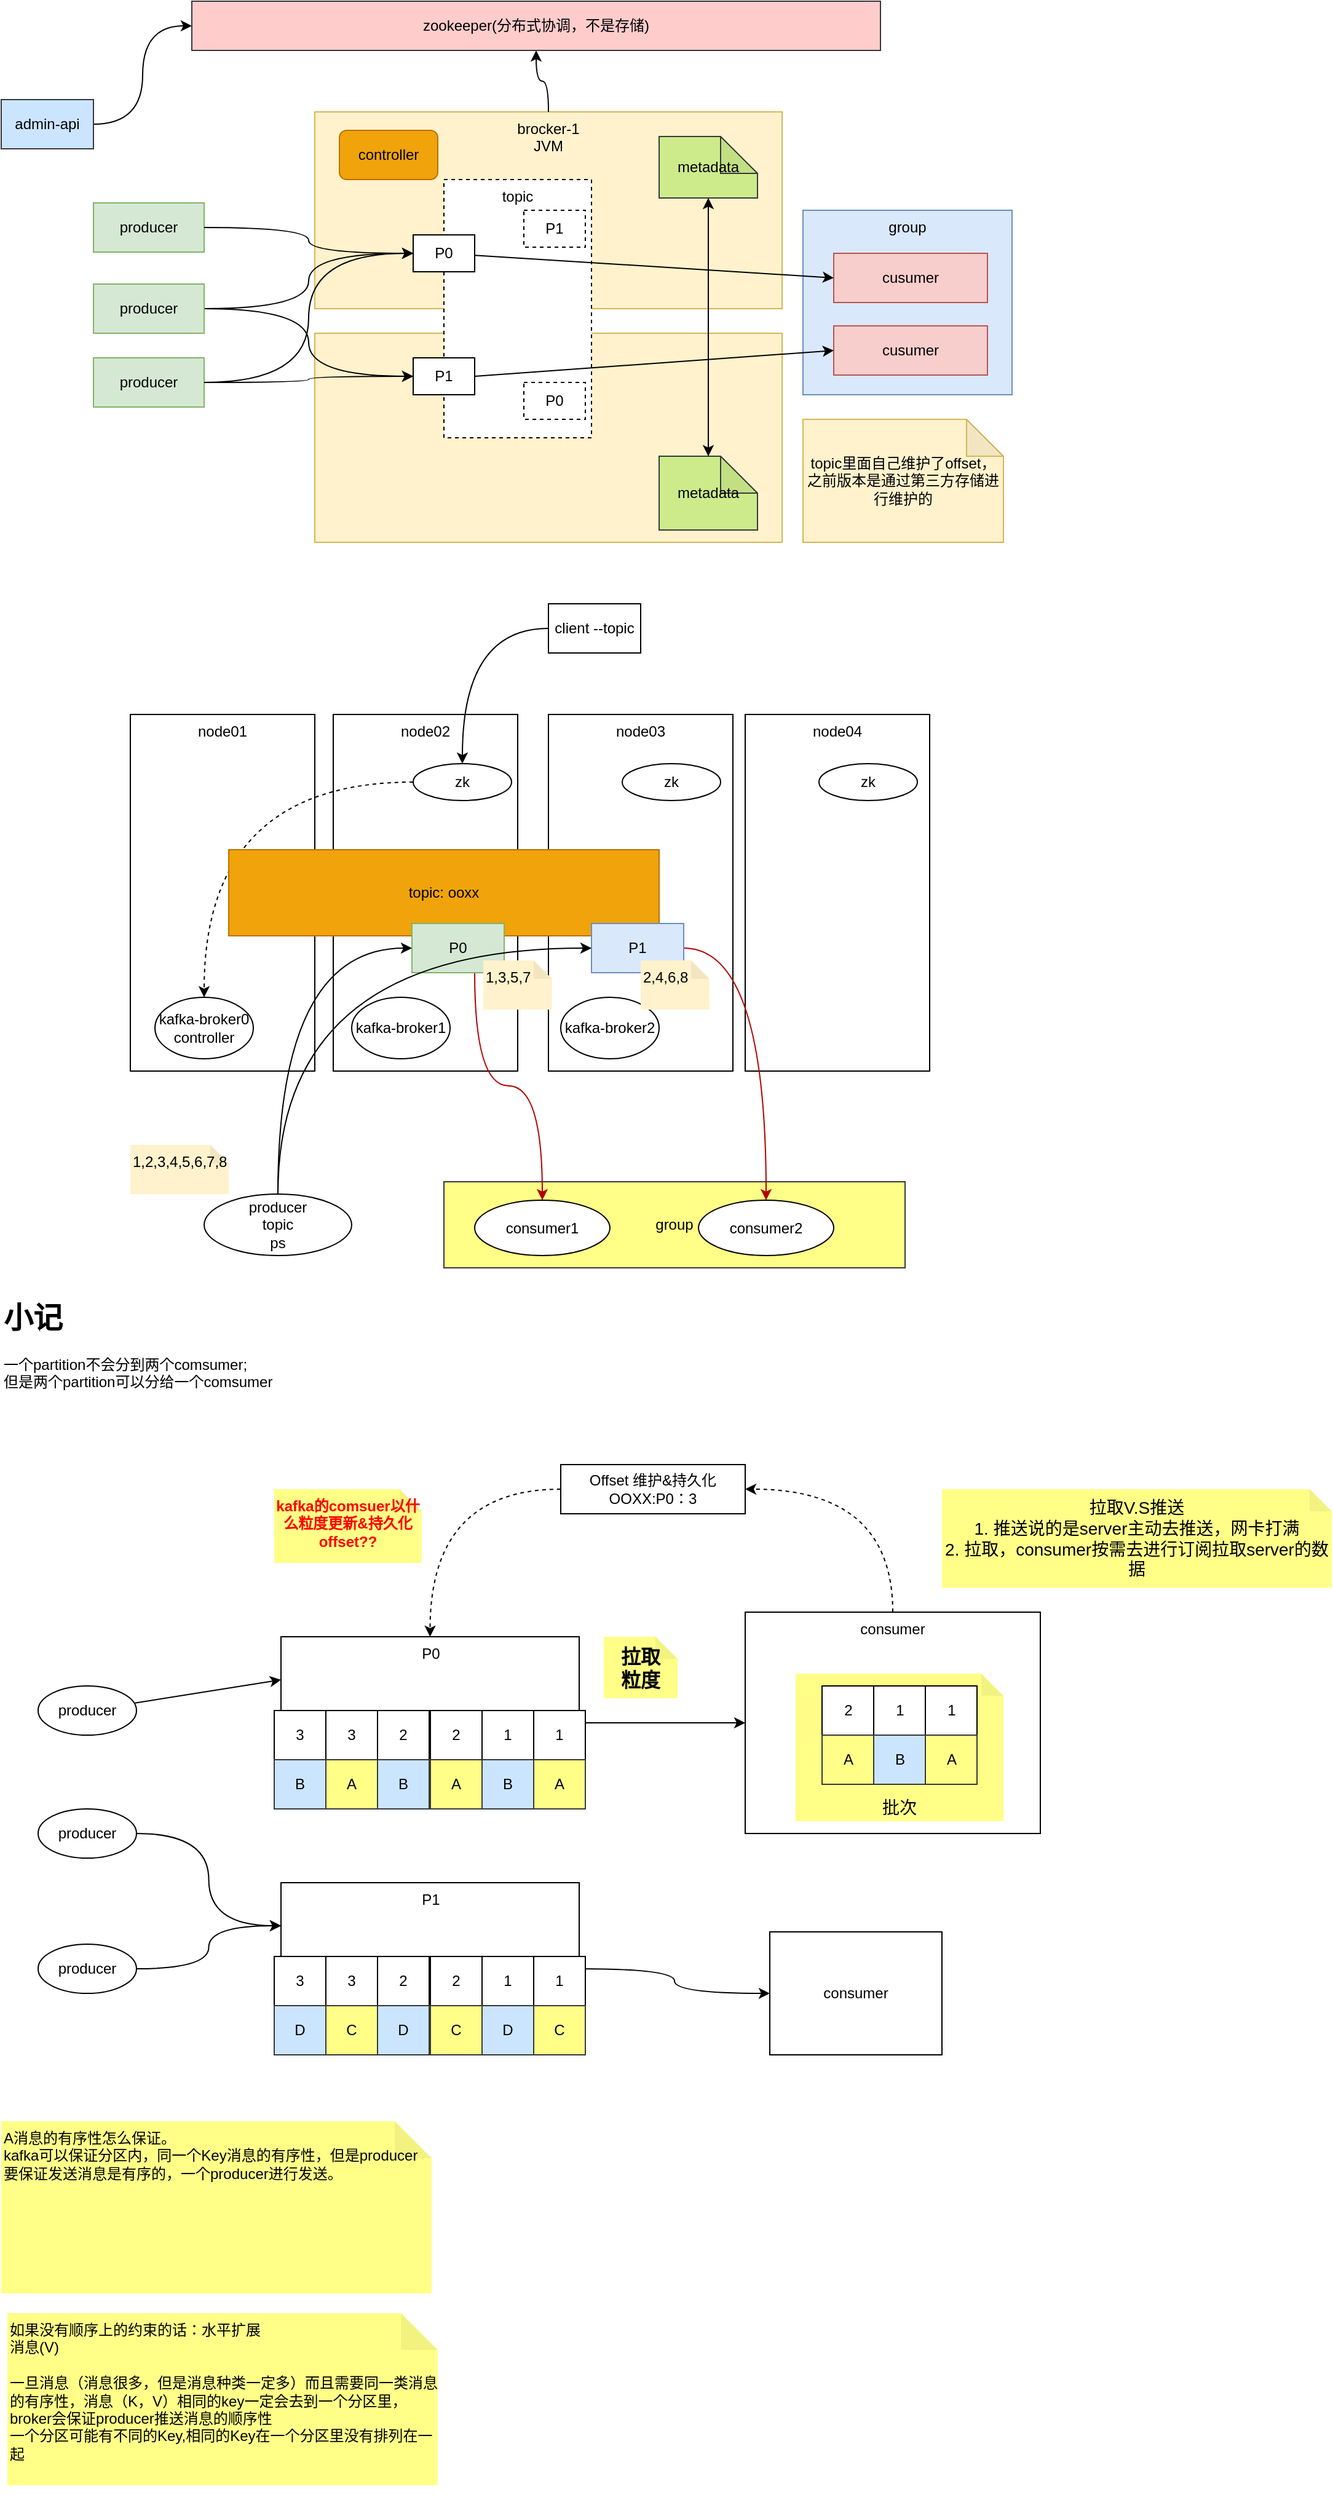 <mxfile version="24.4.5" type="github">
  <diagram name="第 1 页" id="M_x8-9DKoYfC3ThnBNaP">
    <mxGraphModel dx="794" dy="420" grid="1" gridSize="10" guides="1" tooltips="1" connect="1" arrows="1" fold="1" page="1" pageScale="1" pageWidth="827" pageHeight="1169" math="0" shadow="0">
      <root>
        <mxCell id="0" />
        <mxCell id="1" parent="0" />
        <mxCell id="aGrZsIu07CaAuVC8-_KM-91" style="edgeStyle=orthogonalEdgeStyle;curved=1;rounded=0;orthogonalLoop=1;jettySize=auto;html=1;entryX=1;entryY=0.5;entryDx=0;entryDy=0;dashed=1;" parent="1" source="aGrZsIu07CaAuVC8-_KM-76" target="aGrZsIu07CaAuVC8-_KM-90" edge="1">
          <mxGeometry relative="1" as="geometry" />
        </mxCell>
        <mxCell id="aGrZsIu07CaAuVC8-_KM-76" value="consumer" style="rounded=0;whiteSpace=wrap;html=1;align=center;verticalAlign=top;" parent="1" vertex="1">
          <mxGeometry x="610" y="1340" width="240" height="180" as="geometry" />
        </mxCell>
        <mxCell id="aGrZsIu07CaAuVC8-_KM-89" value="批次" style="shape=note;whiteSpace=wrap;html=1;backgroundOutline=1;darkOpacity=0.05;fillColor=#ffff88;strokeColor=none;horizontal=1;align=center;verticalAlign=bottom;size=18;fontSize=14;" parent="1" vertex="1">
          <mxGeometry x="651" y="1390" width="169" height="120" as="geometry" />
        </mxCell>
        <mxCell id="aGrZsIu07CaAuVC8-_KM-38" value="group" style="rounded=0;whiteSpace=wrap;html=1;align=center;verticalAlign=middle;fillColor=#ffff88;strokeColor=#36393d;" parent="1" vertex="1">
          <mxGeometry x="365" y="990" width="375" height="70" as="geometry" />
        </mxCell>
        <mxCell id="SnEAZ-Wm8pNj-YNNooDd-13" value="brocker-2&lt;div&gt;JVM&lt;/div&gt;" style="rounded=0;whiteSpace=wrap;html=1;align=center;verticalAlign=top;horizontal=1;fillColor=#fff2cc;strokeColor=#d6b656;" parent="1" vertex="1">
          <mxGeometry x="260" y="300" width="380" height="170" as="geometry" />
        </mxCell>
        <mxCell id="SnEAZ-Wm8pNj-YNNooDd-12" value="brocker-1&lt;div&gt;JVM&lt;/div&gt;" style="rounded=0;whiteSpace=wrap;html=1;align=center;verticalAlign=top;horizontal=1;fillColor=#fff2cc;strokeColor=#d6b656;" parent="1" vertex="1">
          <mxGeometry x="260" y="120" width="380" height="160" as="geometry" />
        </mxCell>
        <mxCell id="SnEAZ-Wm8pNj-YNNooDd-2" value="producer" style="rounded=0;whiteSpace=wrap;html=1;fillColor=#d5e8d4;strokeColor=#82b366;" parent="1" vertex="1">
          <mxGeometry x="80" y="194" width="90" height="40" as="geometry" />
        </mxCell>
        <mxCell id="SnEAZ-Wm8pNj-YNNooDd-28" style="edgeStyle=orthogonalEdgeStyle;rounded=0;orthogonalLoop=1;jettySize=auto;html=1;entryX=0;entryY=0.5;entryDx=0;entryDy=0;curved=1;" parent="1" source="SnEAZ-Wm8pNj-YNNooDd-3" target="SnEAZ-Wm8pNj-YNNooDd-15" edge="1">
          <mxGeometry relative="1" as="geometry" />
        </mxCell>
        <mxCell id="SnEAZ-Wm8pNj-YNNooDd-29" style="edgeStyle=orthogonalEdgeStyle;rounded=0;orthogonalLoop=1;jettySize=auto;html=1;entryX=0;entryY=0.5;entryDx=0;entryDy=0;curved=1;" parent="1" source="SnEAZ-Wm8pNj-YNNooDd-3" target="SnEAZ-Wm8pNj-YNNooDd-16" edge="1">
          <mxGeometry relative="1" as="geometry" />
        </mxCell>
        <mxCell id="SnEAZ-Wm8pNj-YNNooDd-3" value="producer" style="rounded=0;whiteSpace=wrap;html=1;fillColor=#d5e8d4;strokeColor=#82b366;" parent="1" vertex="1">
          <mxGeometry x="80" y="260" width="90" height="40" as="geometry" />
        </mxCell>
        <mxCell id="SnEAZ-Wm8pNj-YNNooDd-4" value="producer" style="rounded=0;whiteSpace=wrap;html=1;fillColor=#d5e8d4;strokeColor=#82b366;" parent="1" vertex="1">
          <mxGeometry x="80" y="320" width="90" height="40" as="geometry" />
        </mxCell>
        <mxCell id="SnEAZ-Wm8pNj-YNNooDd-20" style="edgeStyle=orthogonalEdgeStyle;rounded=0;orthogonalLoop=1;jettySize=auto;html=1;exitX=0.5;exitY=0;exitDx=0;exitDy=0;entryX=0.5;entryY=1;entryDx=0;entryDy=0;curved=1;" parent="1" source="SnEAZ-Wm8pNj-YNNooDd-12" target="SnEAZ-Wm8pNj-YNNooDd-19" edge="1">
          <mxGeometry relative="1" as="geometry" />
        </mxCell>
        <mxCell id="SnEAZ-Wm8pNj-YNNooDd-14" value="topic" style="rounded=0;whiteSpace=wrap;html=1;dashed=1;verticalAlign=top;" parent="1" vertex="1">
          <mxGeometry x="365" y="175" width="120" height="210" as="geometry" />
        </mxCell>
        <mxCell id="SnEAZ-Wm8pNj-YNNooDd-15" value="P0" style="rounded=0;whiteSpace=wrap;html=1;align=center;verticalAlign=middle;" parent="1" vertex="1">
          <mxGeometry x="340" y="220" width="50" height="30" as="geometry" />
        </mxCell>
        <mxCell id="SnEAZ-Wm8pNj-YNNooDd-16" value="P1" style="rounded=0;whiteSpace=wrap;html=1;align=center;verticalAlign=middle;" parent="1" vertex="1">
          <mxGeometry x="340" y="320" width="50" height="30" as="geometry" />
        </mxCell>
        <mxCell id="SnEAZ-Wm8pNj-YNNooDd-17" value="P1" style="rounded=0;whiteSpace=wrap;html=1;align=center;verticalAlign=middle;dashed=1;" parent="1" vertex="1">
          <mxGeometry x="430" y="200" width="50" height="30" as="geometry" />
        </mxCell>
        <mxCell id="SnEAZ-Wm8pNj-YNNooDd-18" value="P0" style="rounded=0;whiteSpace=wrap;html=1;align=center;verticalAlign=middle;dashed=1;" parent="1" vertex="1">
          <mxGeometry x="430" y="340" width="50" height="30" as="geometry" />
        </mxCell>
        <mxCell id="SnEAZ-Wm8pNj-YNNooDd-19" value="zookeeper(分布式协调，不是存储)" style="rounded=0;whiteSpace=wrap;html=1;fillColor=#ffcccc;strokeColor=#36393d;" parent="1" vertex="1">
          <mxGeometry x="160" y="30" width="560" height="40" as="geometry" />
        </mxCell>
        <mxCell id="SnEAZ-Wm8pNj-YNNooDd-23" style="edgeStyle=orthogonalEdgeStyle;rounded=0;orthogonalLoop=1;jettySize=auto;html=1;entryX=0;entryY=0.5;entryDx=0;entryDy=0;curved=1;" parent="1" source="SnEAZ-Wm8pNj-YNNooDd-21" target="SnEAZ-Wm8pNj-YNNooDd-19" edge="1">
          <mxGeometry relative="1" as="geometry" />
        </mxCell>
        <mxCell id="SnEAZ-Wm8pNj-YNNooDd-21" value="admin-api" style="rounded=0;whiteSpace=wrap;html=1;align=center;verticalAlign=middle;fillColor=#cce5ff;strokeColor=#36393d;" parent="1" vertex="1">
          <mxGeometry x="5" y="110" width="75" height="40" as="geometry" />
        </mxCell>
        <mxCell id="SnEAZ-Wm8pNj-YNNooDd-24" style="edgeStyle=orthogonalEdgeStyle;rounded=0;orthogonalLoop=1;jettySize=auto;html=1;entryX=0;entryY=0.5;entryDx=0;entryDy=0;curved=1;" parent="1" source="SnEAZ-Wm8pNj-YNNooDd-2" target="SnEAZ-Wm8pNj-YNNooDd-15" edge="1">
          <mxGeometry relative="1" as="geometry" />
        </mxCell>
        <mxCell id="SnEAZ-Wm8pNj-YNNooDd-25" style="edgeStyle=orthogonalEdgeStyle;rounded=0;orthogonalLoop=1;jettySize=auto;html=1;curved=1;" parent="1" source="SnEAZ-Wm8pNj-YNNooDd-4" target="SnEAZ-Wm8pNj-YNNooDd-16" edge="1">
          <mxGeometry relative="1" as="geometry" />
        </mxCell>
        <mxCell id="SnEAZ-Wm8pNj-YNNooDd-26" style="edgeStyle=orthogonalEdgeStyle;rounded=0;orthogonalLoop=1;jettySize=auto;html=1;entryX=0;entryY=0.5;entryDx=0;entryDy=0;curved=1;" parent="1" source="SnEAZ-Wm8pNj-YNNooDd-4" target="SnEAZ-Wm8pNj-YNNooDd-15" edge="1">
          <mxGeometry relative="1" as="geometry" />
        </mxCell>
        <mxCell id="SnEAZ-Wm8pNj-YNNooDd-30" value="metadata" style="shape=note;whiteSpace=wrap;html=1;backgroundOutline=1;darkOpacity=0.05;fillColor=#cdeb8b;strokeColor=#36393d;" parent="1" vertex="1">
          <mxGeometry x="540" y="140" width="80" height="50" as="geometry" />
        </mxCell>
        <mxCell id="SnEAZ-Wm8pNj-YNNooDd-31" value="metadata" style="shape=note;whiteSpace=wrap;html=1;backgroundOutline=1;darkOpacity=0.05;fillColor=#cdeb8b;strokeColor=#36393d;" parent="1" vertex="1">
          <mxGeometry x="540" y="400" width="80" height="60" as="geometry" />
        </mxCell>
        <mxCell id="SnEAZ-Wm8pNj-YNNooDd-33" value="" style="endArrow=classic;startArrow=classic;html=1;rounded=0;entryX=0.5;entryY=1;entryDx=0;entryDy=0;entryPerimeter=0;exitX=0.5;exitY=0;exitDx=0;exitDy=0;exitPerimeter=0;" parent="1" source="SnEAZ-Wm8pNj-YNNooDd-31" target="SnEAZ-Wm8pNj-YNNooDd-30" edge="1">
          <mxGeometry width="50" height="50" relative="1" as="geometry">
            <mxPoint x="540" y="310" as="sourcePoint" />
            <mxPoint x="590" y="260" as="targetPoint" />
          </mxGeometry>
        </mxCell>
        <mxCell id="SnEAZ-Wm8pNj-YNNooDd-35" value="topic里面自己维护了offset，之前版本是通过第三方存储进行维护的" style="shape=note;whiteSpace=wrap;html=1;backgroundOutline=1;darkOpacity=0.05;fillColor=#fff2cc;strokeColor=#d6b656;horizontal=1;align=center;verticalAlign=middle;" parent="1" vertex="1">
          <mxGeometry x="657" y="370" width="163" height="100" as="geometry" />
        </mxCell>
        <mxCell id="aGrZsIu07CaAuVC8-_KM-1" value="group" style="rounded=0;whiteSpace=wrap;html=1;align=center;verticalAlign=top;fillColor=#dae8fc;strokeColor=#6c8ebf;" parent="1" vertex="1">
          <mxGeometry x="657" y="200" width="170" height="150" as="geometry" />
        </mxCell>
        <mxCell id="aGrZsIu07CaAuVC8-_KM-2" value="cusumer" style="rounded=0;whiteSpace=wrap;html=1;align=center;verticalAlign=middle;fillColor=#f8cecc;strokeColor=#b85450;" parent="1" vertex="1">
          <mxGeometry x="682" y="235" width="125" height="40" as="geometry" />
        </mxCell>
        <mxCell id="aGrZsIu07CaAuVC8-_KM-3" value="cusumer" style="rounded=0;whiteSpace=wrap;html=1;align=center;verticalAlign=middle;fillColor=#f8cecc;strokeColor=#b85450;" parent="1" vertex="1">
          <mxGeometry x="682" y="294" width="125" height="40" as="geometry" />
        </mxCell>
        <mxCell id="aGrZsIu07CaAuVC8-_KM-6" style="rounded=0;orthogonalLoop=1;jettySize=auto;html=1;exitX=1;exitY=0.5;exitDx=0;exitDy=0;entryX=0;entryY=0.5;entryDx=0;entryDy=0;" parent="1" source="SnEAZ-Wm8pNj-YNNooDd-16" target="aGrZsIu07CaAuVC8-_KM-3" edge="1">
          <mxGeometry relative="1" as="geometry" />
        </mxCell>
        <mxCell id="aGrZsIu07CaAuVC8-_KM-4" style="rounded=1;orthogonalLoop=1;jettySize=auto;html=1;entryX=0;entryY=0.5;entryDx=0;entryDy=0;curved=0;" parent="1" source="SnEAZ-Wm8pNj-YNNooDd-15" target="aGrZsIu07CaAuVC8-_KM-2" edge="1">
          <mxGeometry relative="1" as="geometry" />
        </mxCell>
        <mxCell id="aGrZsIu07CaAuVC8-_KM-7" value="controller" style="rounded=1;whiteSpace=wrap;html=1;fillColor=#f0a30a;fontColor=#000000;strokeColor=#BD7000;" parent="1" vertex="1">
          <mxGeometry x="280" y="135" width="80" height="40" as="geometry" />
        </mxCell>
        <mxCell id="aGrZsIu07CaAuVC8-_KM-8" value="node01" style="rounded=0;whiteSpace=wrap;html=1;align=center;verticalAlign=top;" parent="1" vertex="1">
          <mxGeometry x="110" y="610" width="150" height="290" as="geometry" />
        </mxCell>
        <mxCell id="aGrZsIu07CaAuVC8-_KM-9" value="node02" style="rounded=0;whiteSpace=wrap;html=1;align=center;verticalAlign=top;" parent="1" vertex="1">
          <mxGeometry x="275" y="610" width="150" height="290" as="geometry" />
        </mxCell>
        <mxCell id="aGrZsIu07CaAuVC8-_KM-10" value="node03" style="rounded=0;whiteSpace=wrap;html=1;align=center;verticalAlign=top;" parent="1" vertex="1">
          <mxGeometry x="450" y="610" width="150" height="290" as="geometry" />
        </mxCell>
        <mxCell id="aGrZsIu07CaAuVC8-_KM-11" value="node04" style="rounded=0;whiteSpace=wrap;html=1;align=center;verticalAlign=top;" parent="1" vertex="1">
          <mxGeometry x="610" y="610" width="150" height="290" as="geometry" />
        </mxCell>
        <mxCell id="aGrZsIu07CaAuVC8-_KM-20" style="edgeStyle=orthogonalEdgeStyle;rounded=0;orthogonalLoop=1;jettySize=auto;html=1;curved=1;strokeColor=default;dashed=1;" parent="1" source="aGrZsIu07CaAuVC8-_KM-12" target="aGrZsIu07CaAuVC8-_KM-15" edge="1">
          <mxGeometry relative="1" as="geometry" />
        </mxCell>
        <mxCell id="aGrZsIu07CaAuVC8-_KM-12" value="zk" style="ellipse;whiteSpace=wrap;html=1;" parent="1" vertex="1">
          <mxGeometry x="340" y="650" width="80" height="30" as="geometry" />
        </mxCell>
        <mxCell id="aGrZsIu07CaAuVC8-_KM-13" value="zk" style="ellipse;whiteSpace=wrap;html=1;" parent="1" vertex="1">
          <mxGeometry x="510" y="650" width="80" height="30" as="geometry" />
        </mxCell>
        <mxCell id="aGrZsIu07CaAuVC8-_KM-14" value="zk" style="ellipse;whiteSpace=wrap;html=1;" parent="1" vertex="1">
          <mxGeometry x="670" y="650" width="80" height="30" as="geometry" />
        </mxCell>
        <mxCell id="aGrZsIu07CaAuVC8-_KM-15" value="kafka-broker0&lt;div&gt;controller&lt;/div&gt;" style="ellipse;whiteSpace=wrap;html=1;" parent="1" vertex="1">
          <mxGeometry x="130" y="840" width="80" height="50" as="geometry" />
        </mxCell>
        <mxCell id="aGrZsIu07CaAuVC8-_KM-16" value="kafka-broker1" style="ellipse;whiteSpace=wrap;html=1;" parent="1" vertex="1">
          <mxGeometry x="290" y="840" width="80" height="50" as="geometry" />
        </mxCell>
        <mxCell id="aGrZsIu07CaAuVC8-_KM-17" value="kafka-broker2" style="ellipse;whiteSpace=wrap;html=1;" parent="1" vertex="1">
          <mxGeometry x="460" y="840" width="80" height="50" as="geometry" />
        </mxCell>
        <mxCell id="aGrZsIu07CaAuVC8-_KM-19" style="rounded=0;orthogonalLoop=1;jettySize=auto;html=1;edgeStyle=orthogonalEdgeStyle;curved=1;" parent="1" source="aGrZsIu07CaAuVC8-_KM-18" target="aGrZsIu07CaAuVC8-_KM-12" edge="1">
          <mxGeometry relative="1" as="geometry" />
        </mxCell>
        <mxCell id="aGrZsIu07CaAuVC8-_KM-18" value="client --topic" style="rounded=0;whiteSpace=wrap;html=1;align=center;verticalAlign=middle;" parent="1" vertex="1">
          <mxGeometry x="450" y="520" width="75" height="40" as="geometry" />
        </mxCell>
        <mxCell id="aGrZsIu07CaAuVC8-_KM-21" value="topic: ooxx" style="rounded=0;whiteSpace=wrap;html=1;align=center;verticalAlign=middle;fillColor=#f0a30a;strokeColor=#BD7000;fontColor=#000000;" parent="1" vertex="1">
          <mxGeometry x="190" y="720" width="350" height="70" as="geometry" />
        </mxCell>
        <mxCell id="aGrZsIu07CaAuVC8-_KM-33" style="edgeStyle=orthogonalEdgeStyle;rounded=0;orthogonalLoop=1;jettySize=auto;html=1;entryX=0.5;entryY=0;entryDx=0;entryDy=0;curved=1;fillColor=#e51400;strokeColor=#B20000;" parent="1" source="aGrZsIu07CaAuVC8-_KM-22" target="aGrZsIu07CaAuVC8-_KM-31" edge="1">
          <mxGeometry relative="1" as="geometry">
            <Array as="points">
              <mxPoint x="390" y="912" />
              <mxPoint x="445" y="912" />
            </Array>
          </mxGeometry>
        </mxCell>
        <mxCell id="aGrZsIu07CaAuVC8-_KM-22" value="P0" style="rounded=0;whiteSpace=wrap;html=1;align=center;verticalAlign=middle;fillColor=#d5e8d4;strokeColor=#82b366;" parent="1" vertex="1">
          <mxGeometry x="339" y="780" width="75" height="40" as="geometry" />
        </mxCell>
        <mxCell id="aGrZsIu07CaAuVC8-_KM-35" style="edgeStyle=orthogonalEdgeStyle;rounded=0;orthogonalLoop=1;jettySize=auto;html=1;entryX=0.5;entryY=0;entryDx=0;entryDy=0;curved=1;fillColor=#e51400;strokeColor=#B20000;" parent="1" source="aGrZsIu07CaAuVC8-_KM-23" target="aGrZsIu07CaAuVC8-_KM-34" edge="1">
          <mxGeometry relative="1" as="geometry" />
        </mxCell>
        <mxCell id="aGrZsIu07CaAuVC8-_KM-23" value="P1" style="rounded=0;whiteSpace=wrap;html=1;align=center;verticalAlign=middle;fillColor=#dae8fc;strokeColor=#6c8ebf;" parent="1" vertex="1">
          <mxGeometry x="485" y="780" width="75" height="40" as="geometry" />
        </mxCell>
        <mxCell id="aGrZsIu07CaAuVC8-_KM-26" style="edgeStyle=orthogonalEdgeStyle;rounded=0;orthogonalLoop=1;jettySize=auto;html=1;entryX=0;entryY=0.5;entryDx=0;entryDy=0;curved=1;exitX=0.5;exitY=0;exitDx=0;exitDy=0;" parent="1" source="aGrZsIu07CaAuVC8-_KM-24" target="aGrZsIu07CaAuVC8-_KM-22" edge="1">
          <mxGeometry relative="1" as="geometry" />
        </mxCell>
        <mxCell id="aGrZsIu07CaAuVC8-_KM-27" style="edgeStyle=orthogonalEdgeStyle;rounded=0;orthogonalLoop=1;jettySize=auto;html=1;entryX=0;entryY=0.5;entryDx=0;entryDy=0;curved=1;exitX=0.5;exitY=0;exitDx=0;exitDy=0;" parent="1" source="aGrZsIu07CaAuVC8-_KM-24" target="aGrZsIu07CaAuVC8-_KM-23" edge="1">
          <mxGeometry relative="1" as="geometry" />
        </mxCell>
        <mxCell id="aGrZsIu07CaAuVC8-_KM-24" value="producer&lt;div&gt;topic&lt;/div&gt;&lt;div&gt;ps&lt;/div&gt;" style="ellipse;whiteSpace=wrap;html=1;" parent="1" vertex="1">
          <mxGeometry x="170" y="1000" width="120" height="50" as="geometry" />
        </mxCell>
        <mxCell id="aGrZsIu07CaAuVC8-_KM-25" value="1,2,3,4,5,6,7,8" style="shape=note;whiteSpace=wrap;html=1;backgroundOutline=1;darkOpacity=0.05;fillColor=#fff2cc;strokeColor=none;horizontal=1;align=left;verticalAlign=top;size=15;" parent="1" vertex="1">
          <mxGeometry x="110" y="960" width="80" height="40" as="geometry" />
        </mxCell>
        <mxCell id="aGrZsIu07CaAuVC8-_KM-28" value="1,3,5,7" style="shape=note;whiteSpace=wrap;html=1;backgroundOutline=1;darkOpacity=0.05;fillColor=#fff2cc;strokeColor=none;horizontal=1;align=left;verticalAlign=top;size=15;" parent="1" vertex="1">
          <mxGeometry x="397" y="810" width="56" height="40" as="geometry" />
        </mxCell>
        <mxCell id="aGrZsIu07CaAuVC8-_KM-30" value="2,4,6,8" style="shape=note;whiteSpace=wrap;html=1;backgroundOutline=1;darkOpacity=0.05;fillColor=#fff2cc;strokeColor=none;horizontal=1;align=left;verticalAlign=top;size=15;" parent="1" vertex="1">
          <mxGeometry x="525" y="810" width="56" height="40" as="geometry" />
        </mxCell>
        <mxCell id="aGrZsIu07CaAuVC8-_KM-31" value="consumer1" style="ellipse;whiteSpace=wrap;html=1;" parent="1" vertex="1">
          <mxGeometry x="390" y="1005" width="110" height="45" as="geometry" />
        </mxCell>
        <mxCell id="aGrZsIu07CaAuVC8-_KM-34" value="consumer2" style="ellipse;whiteSpace=wrap;html=1;" parent="1" vertex="1">
          <mxGeometry x="572" y="1005" width="110" height="45" as="geometry" />
        </mxCell>
        <mxCell id="aGrZsIu07CaAuVC8-_KM-37" value="&lt;h1 style=&quot;margin-top: 0px;&quot;&gt;小记&lt;/h1&gt;&lt;div&gt;一个partition不会分到两个comsumer;&lt;/div&gt;&lt;div&gt;但是两个partition可以分给一个comsumer&lt;/div&gt;" style="text;html=1;whiteSpace=wrap;overflow=hidden;rounded=0;" parent="1" vertex="1">
          <mxGeometry x="5" y="1080" width="365" height="80" as="geometry" />
        </mxCell>
        <mxCell id="aGrZsIu07CaAuVC8-_KM-39" value="如果没有顺序上的约束的话：水平扩展&lt;div&gt;消息(V)&lt;/div&gt;&lt;div&gt;&lt;br&gt;&lt;/div&gt;&lt;div&gt;一旦消息（消息很多，但是消息种类一定多）而且需要同一类消息的有序性，&lt;span style=&quot;background-color: initial;&quot;&gt;消息（K，V）相同的key一定会去到一个分区里，broker会保证producer推送消息的顺序性&lt;/span&gt;&lt;/div&gt;&lt;div&gt;&lt;span style=&quot;background-color: initial;&quot;&gt;一个分区可能有不同的Key,相同的Key在一个分区里没有排列在一起&lt;/span&gt;&lt;/div&gt;&lt;div&gt;&lt;span style=&quot;background-color: initial;&quot;&gt;&lt;br&gt;&lt;/span&gt;&lt;/div&gt;&lt;div&gt;&lt;br&gt;&lt;/div&gt;" style="shape=note;whiteSpace=wrap;html=1;backgroundOutline=1;darkOpacity=0.05;fillColor=#ffff88;strokeColor=none;horizontal=1;align=left;verticalAlign=top;" parent="1" vertex="1">
          <mxGeometry x="10" y="1910" width="350" height="140" as="geometry" />
        </mxCell>
        <mxCell id="aGrZsIu07CaAuVC8-_KM-78" style="edgeStyle=orthogonalEdgeStyle;curved=1;rounded=0;orthogonalLoop=1;jettySize=auto;html=1;" parent="1" source="aGrZsIu07CaAuVC8-_KM-40" target="aGrZsIu07CaAuVC8-_KM-76" edge="1">
          <mxGeometry relative="1" as="geometry" />
        </mxCell>
        <mxCell id="aGrZsIu07CaAuVC8-_KM-40" value="P0" style="rounded=0;whiteSpace=wrap;html=1;align=center;verticalAlign=top;" parent="1" vertex="1">
          <mxGeometry x="232.5" y="1360" width="242.5" height="140" as="geometry" />
        </mxCell>
        <mxCell id="aGrZsIu07CaAuVC8-_KM-79" style="edgeStyle=orthogonalEdgeStyle;curved=1;rounded=0;orthogonalLoop=1;jettySize=auto;html=1;entryX=0;entryY=0.5;entryDx=0;entryDy=0;" parent="1" source="aGrZsIu07CaAuVC8-_KM-41" target="aGrZsIu07CaAuVC8-_KM-77" edge="1">
          <mxGeometry relative="1" as="geometry" />
        </mxCell>
        <mxCell id="aGrZsIu07CaAuVC8-_KM-41" value="P1" style="rounded=0;whiteSpace=wrap;html=1;align=center;verticalAlign=top;" parent="1" vertex="1">
          <mxGeometry x="232.5" y="1560" width="242.5" height="140" as="geometry" />
        </mxCell>
        <mxCell id="aGrZsIu07CaAuVC8-_KM-71" style="rounded=0;orthogonalLoop=1;jettySize=auto;html=1;entryX=0;entryY=0.25;entryDx=0;entryDy=0;" parent="1" source="aGrZsIu07CaAuVC8-_KM-42" target="aGrZsIu07CaAuVC8-_KM-40" edge="1">
          <mxGeometry relative="1" as="geometry" />
        </mxCell>
        <mxCell id="aGrZsIu07CaAuVC8-_KM-42" value="producer" style="ellipse;whiteSpace=wrap;html=1;" parent="1" vertex="1">
          <mxGeometry x="35" y="1400" width="80" height="40" as="geometry" />
        </mxCell>
        <mxCell id="aGrZsIu07CaAuVC8-_KM-75" style="edgeStyle=orthogonalEdgeStyle;curved=1;rounded=0;orthogonalLoop=1;jettySize=auto;html=1;entryX=0;entryY=0.25;entryDx=0;entryDy=0;" parent="1" source="aGrZsIu07CaAuVC8-_KM-43" target="aGrZsIu07CaAuVC8-_KM-41" edge="1">
          <mxGeometry relative="1" as="geometry" />
        </mxCell>
        <mxCell id="aGrZsIu07CaAuVC8-_KM-43" value="producer" style="ellipse;whiteSpace=wrap;html=1;" parent="1" vertex="1">
          <mxGeometry x="35" y="1610" width="80" height="40" as="geometry" />
        </mxCell>
        <mxCell id="aGrZsIu07CaAuVC8-_KM-72" style="edgeStyle=orthogonalEdgeStyle;curved=1;rounded=0;orthogonalLoop=1;jettySize=auto;html=1;entryX=0;entryY=0.25;entryDx=0;entryDy=0;" parent="1" source="aGrZsIu07CaAuVC8-_KM-44" target="aGrZsIu07CaAuVC8-_KM-41" edge="1">
          <mxGeometry relative="1" as="geometry" />
        </mxCell>
        <mxCell id="aGrZsIu07CaAuVC8-_KM-44" value="producer" style="ellipse;whiteSpace=wrap;html=1;" parent="1" vertex="1">
          <mxGeometry x="35" y="1500" width="80" height="40" as="geometry" />
        </mxCell>
        <mxCell id="aGrZsIu07CaAuVC8-_KM-45" value="3" style="rounded=0;whiteSpace=wrap;html=1;align=center;verticalAlign=middle;" parent="1" vertex="1">
          <mxGeometry x="227" y="1420" width="42" height="40" as="geometry" />
        </mxCell>
        <mxCell id="aGrZsIu07CaAuVC8-_KM-46" value="B" style="rounded=0;whiteSpace=wrap;html=1;align=center;verticalAlign=middle;fillColor=#cce5ff;strokeColor=#36393d;" parent="1" vertex="1">
          <mxGeometry x="227" y="1460" width="42" height="40" as="geometry" />
        </mxCell>
        <mxCell id="aGrZsIu07CaAuVC8-_KM-47" value="3" style="rounded=0;whiteSpace=wrap;html=1;align=center;verticalAlign=middle;" parent="1" vertex="1">
          <mxGeometry x="269" y="1420" width="42" height="40" as="geometry" />
        </mxCell>
        <mxCell id="aGrZsIu07CaAuVC8-_KM-48" value="A" style="rounded=0;whiteSpace=wrap;html=1;align=center;verticalAlign=middle;fillColor=#ffff88;strokeColor=#36393d;" parent="1" vertex="1">
          <mxGeometry x="269" y="1460" width="42" height="40" as="geometry" />
        </mxCell>
        <mxCell id="aGrZsIu07CaAuVC8-_KM-49" value="2" style="rounded=0;whiteSpace=wrap;html=1;align=center;verticalAlign=middle;" parent="1" vertex="1">
          <mxGeometry x="311" y="1420" width="42" height="40" as="geometry" />
        </mxCell>
        <mxCell id="aGrZsIu07CaAuVC8-_KM-50" value="B" style="rounded=0;whiteSpace=wrap;html=1;align=center;verticalAlign=middle;fillColor=#cce5ff;strokeColor=#36393d;" parent="1" vertex="1">
          <mxGeometry x="311" y="1460" width="42" height="40" as="geometry" />
        </mxCell>
        <mxCell id="aGrZsIu07CaAuVC8-_KM-51" value="2" style="rounded=0;whiteSpace=wrap;html=1;align=center;verticalAlign=middle;" parent="1" vertex="1">
          <mxGeometry x="354" y="1420" width="42" height="40" as="geometry" />
        </mxCell>
        <mxCell id="aGrZsIu07CaAuVC8-_KM-52" value="A" style="rounded=0;whiteSpace=wrap;html=1;align=center;verticalAlign=middle;fillColor=#ffff88;strokeColor=#36393d;" parent="1" vertex="1">
          <mxGeometry x="354" y="1460" width="42" height="40" as="geometry" />
        </mxCell>
        <mxCell id="aGrZsIu07CaAuVC8-_KM-53" value="1" style="rounded=0;whiteSpace=wrap;html=1;align=center;verticalAlign=middle;" parent="1" vertex="1">
          <mxGeometry x="396" y="1420" width="42" height="40" as="geometry" />
        </mxCell>
        <mxCell id="aGrZsIu07CaAuVC8-_KM-54" value="B" style="rounded=0;whiteSpace=wrap;html=1;align=center;verticalAlign=middle;fillColor=#cce5ff;strokeColor=#36393d;" parent="1" vertex="1">
          <mxGeometry x="396" y="1460" width="42" height="40" as="geometry" />
        </mxCell>
        <mxCell id="aGrZsIu07CaAuVC8-_KM-55" value="1" style="rounded=0;whiteSpace=wrap;html=1;align=center;verticalAlign=middle;" parent="1" vertex="1">
          <mxGeometry x="438" y="1420" width="42" height="40" as="geometry" />
        </mxCell>
        <mxCell id="aGrZsIu07CaAuVC8-_KM-56" value="A" style="rounded=0;whiteSpace=wrap;html=1;align=center;verticalAlign=middle;fillColor=#ffff88;strokeColor=#36393d;" parent="1" vertex="1">
          <mxGeometry x="438" y="1460" width="42" height="40" as="geometry" />
        </mxCell>
        <mxCell id="aGrZsIu07CaAuVC8-_KM-59" value="3" style="rounded=0;whiteSpace=wrap;html=1;align=center;verticalAlign=middle;" parent="1" vertex="1">
          <mxGeometry x="227" y="1620" width="42" height="40" as="geometry" />
        </mxCell>
        <mxCell id="aGrZsIu07CaAuVC8-_KM-60" value="D" style="rounded=0;whiteSpace=wrap;html=1;align=center;verticalAlign=middle;fillColor=#cce5ff;strokeColor=#36393d;" parent="1" vertex="1">
          <mxGeometry x="227" y="1660" width="42" height="40" as="geometry" />
        </mxCell>
        <mxCell id="aGrZsIu07CaAuVC8-_KM-61" value="3" style="rounded=0;whiteSpace=wrap;html=1;align=center;verticalAlign=middle;" parent="1" vertex="1">
          <mxGeometry x="269" y="1620" width="42" height="40" as="geometry" />
        </mxCell>
        <mxCell id="aGrZsIu07CaAuVC8-_KM-62" value="C" style="rounded=0;whiteSpace=wrap;html=1;align=center;verticalAlign=middle;fillColor=#ffff88;strokeColor=#36393d;" parent="1" vertex="1">
          <mxGeometry x="269" y="1660" width="42" height="40" as="geometry" />
        </mxCell>
        <mxCell id="aGrZsIu07CaAuVC8-_KM-63" value="2" style="rounded=0;whiteSpace=wrap;html=1;align=center;verticalAlign=middle;" parent="1" vertex="1">
          <mxGeometry x="311" y="1620" width="42" height="40" as="geometry" />
        </mxCell>
        <mxCell id="aGrZsIu07CaAuVC8-_KM-64" value="D" style="rounded=0;whiteSpace=wrap;html=1;align=center;verticalAlign=middle;fillColor=#cce5ff;strokeColor=#36393d;" parent="1" vertex="1">
          <mxGeometry x="311" y="1660" width="42" height="40" as="geometry" />
        </mxCell>
        <mxCell id="aGrZsIu07CaAuVC8-_KM-65" value="2" style="rounded=0;whiteSpace=wrap;html=1;align=center;verticalAlign=middle;" parent="1" vertex="1">
          <mxGeometry x="354" y="1620" width="42" height="40" as="geometry" />
        </mxCell>
        <mxCell id="aGrZsIu07CaAuVC8-_KM-66" value="C" style="rounded=0;whiteSpace=wrap;html=1;align=center;verticalAlign=middle;fillColor=#ffff88;strokeColor=#36393d;" parent="1" vertex="1">
          <mxGeometry x="354" y="1660" width="42" height="40" as="geometry" />
        </mxCell>
        <mxCell id="aGrZsIu07CaAuVC8-_KM-67" value="1" style="rounded=0;whiteSpace=wrap;html=1;align=center;verticalAlign=middle;" parent="1" vertex="1">
          <mxGeometry x="396" y="1620" width="42" height="40" as="geometry" />
        </mxCell>
        <mxCell id="aGrZsIu07CaAuVC8-_KM-68" value="D" style="rounded=0;whiteSpace=wrap;html=1;align=center;verticalAlign=middle;fillColor=#cce5ff;strokeColor=#36393d;" parent="1" vertex="1">
          <mxGeometry x="396" y="1660" width="42" height="40" as="geometry" />
        </mxCell>
        <mxCell id="aGrZsIu07CaAuVC8-_KM-69" value="1" style="rounded=0;whiteSpace=wrap;html=1;align=center;verticalAlign=middle;" parent="1" vertex="1">
          <mxGeometry x="438" y="1620" width="42" height="40" as="geometry" />
        </mxCell>
        <mxCell id="aGrZsIu07CaAuVC8-_KM-70" value="C" style="rounded=0;whiteSpace=wrap;html=1;align=center;verticalAlign=middle;fillColor=#ffff88;strokeColor=#36393d;" parent="1" vertex="1">
          <mxGeometry x="438" y="1660" width="42" height="40" as="geometry" />
        </mxCell>
        <mxCell id="aGrZsIu07CaAuVC8-_KM-73" value="&lt;div&gt;A消息的有序性怎么保证。&lt;/div&gt;&lt;div&gt;kafka可以保证分区内，同一个Key消息的有序性，但是producer要保证发送消息是有序的，一个producer进行发送。&lt;/div&gt;" style="shape=note;whiteSpace=wrap;html=1;backgroundOutline=1;darkOpacity=0.05;fillColor=#ffff88;strokeColor=none;horizontal=1;align=left;verticalAlign=top;" parent="1" vertex="1">
          <mxGeometry x="5" y="1754" width="350" height="140" as="geometry" />
        </mxCell>
        <mxCell id="aGrZsIu07CaAuVC8-_KM-77" value="consumer" style="rounded=0;whiteSpace=wrap;html=1;align=center;verticalAlign=middle;" parent="1" vertex="1">
          <mxGeometry x="630" y="1600" width="140" height="100" as="geometry" />
        </mxCell>
        <mxCell id="aGrZsIu07CaAuVC8-_KM-80" value="拉取&lt;div&gt;粒度&lt;/div&gt;" style="shape=note;whiteSpace=wrap;html=1;backgroundOutline=1;darkOpacity=0.05;fillColor=#ffff88;strokeColor=none;horizontal=1;align=center;verticalAlign=top;size=18;fontSize=16;fontStyle=1" parent="1" vertex="1">
          <mxGeometry x="495" y="1360" width="60" height="50" as="geometry" />
        </mxCell>
        <mxCell id="aGrZsIu07CaAuVC8-_KM-82" value="&lt;font style=&quot;font-size: 14px;&quot;&gt;拉取V.S推送&lt;/font&gt;&lt;div style=&quot;font-size: 14px;&quot;&gt;&lt;font style=&quot;font-size: 14px;&quot;&gt;1. 推送说的是server主动去推送，网卡打满&lt;/font&gt;&lt;/div&gt;&lt;div style=&quot;font-size: 14px;&quot;&gt;&lt;font style=&quot;font-size: 14px;&quot;&gt;2. 拉取，consumer按需去进行订阅拉取server的数据&lt;/font&gt;&lt;/div&gt;" style="shape=note;whiteSpace=wrap;html=1;backgroundOutline=1;darkOpacity=0.05;fillColor=#ffff88;strokeColor=none;horizontal=1;align=center;verticalAlign=top;size=18;" parent="1" vertex="1">
          <mxGeometry x="770" y="1240" width="317" height="80" as="geometry" />
        </mxCell>
        <mxCell id="aGrZsIu07CaAuVC8-_KM-83" value="2" style="rounded=0;whiteSpace=wrap;html=1;align=center;verticalAlign=middle;" parent="1" vertex="1">
          <mxGeometry x="672.5" y="1400" width="42" height="40" as="geometry" />
        </mxCell>
        <mxCell id="aGrZsIu07CaAuVC8-_KM-84" value="A" style="rounded=0;whiteSpace=wrap;html=1;align=center;verticalAlign=middle;fillColor=#ffff88;strokeColor=#36393d;" parent="1" vertex="1">
          <mxGeometry x="672.5" y="1440" width="42" height="40" as="geometry" />
        </mxCell>
        <mxCell id="aGrZsIu07CaAuVC8-_KM-85" value="1" style="rounded=0;whiteSpace=wrap;html=1;align=center;verticalAlign=middle;" parent="1" vertex="1">
          <mxGeometry x="714.5" y="1400" width="42" height="40" as="geometry" />
        </mxCell>
        <mxCell id="aGrZsIu07CaAuVC8-_KM-86" value="B" style="rounded=0;whiteSpace=wrap;html=1;align=center;verticalAlign=middle;fillColor=#cce5ff;strokeColor=#36393d;" parent="1" vertex="1">
          <mxGeometry x="714.5" y="1440" width="42" height="40" as="geometry" />
        </mxCell>
        <mxCell id="aGrZsIu07CaAuVC8-_KM-87" value="1" style="rounded=0;whiteSpace=wrap;html=1;align=center;verticalAlign=middle;" parent="1" vertex="1">
          <mxGeometry x="756.5" y="1400" width="42" height="40" as="geometry" />
        </mxCell>
        <mxCell id="aGrZsIu07CaAuVC8-_KM-88" value="A" style="rounded=0;whiteSpace=wrap;html=1;align=center;verticalAlign=middle;fillColor=#ffff88;strokeColor=#36393d;" parent="1" vertex="1">
          <mxGeometry x="756.5" y="1440" width="42" height="40" as="geometry" />
        </mxCell>
        <mxCell id="aGrZsIu07CaAuVC8-_KM-92" style="edgeStyle=orthogonalEdgeStyle;curved=1;rounded=0;orthogonalLoop=1;jettySize=auto;html=1;exitX=0;exitY=0.5;exitDx=0;exitDy=0;dashed=1;" parent="1" source="aGrZsIu07CaAuVC8-_KM-90" target="aGrZsIu07CaAuVC8-_KM-40" edge="1">
          <mxGeometry relative="1" as="geometry" />
        </mxCell>
        <mxCell id="aGrZsIu07CaAuVC8-_KM-90" value="Offset 维护&amp;amp;持久化&lt;div&gt;OOXX:P0：3&lt;/div&gt;" style="rounded=0;whiteSpace=wrap;html=1;align=center;verticalAlign=middle;" parent="1" vertex="1">
          <mxGeometry x="460" y="1220" width="150" height="40" as="geometry" />
        </mxCell>
        <mxCell id="aGrZsIu07CaAuVC8-_KM-93" value="kafka的comsuer以什么粒度更新&amp;amp;持久化offset??" style="shape=note;whiteSpace=wrap;html=1;backgroundOutline=1;darkOpacity=0.05;fillColor=#ffff88;strokeColor=none;horizontal=1;align=center;verticalAlign=top;size=18;fontColor=#FF0000;fontStyle=1" parent="1" vertex="1">
          <mxGeometry x="227" y="1240" width="120" height="60" as="geometry" />
        </mxCell>
      </root>
    </mxGraphModel>
  </diagram>
</mxfile>
